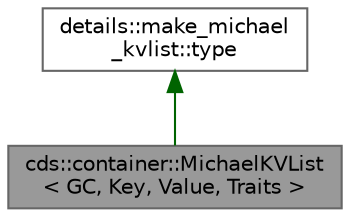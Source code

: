 digraph "cds::container::MichaelKVList&lt; GC, Key, Value, Traits &gt;"
{
 // LATEX_PDF_SIZE
  bgcolor="transparent";
  edge [fontname=Helvetica,fontsize=10,labelfontname=Helvetica,labelfontsize=10];
  node [fontname=Helvetica,fontsize=10,shape=box,height=0.2,width=0.4];
  Node1 [id="Node000001",label="cds::container::MichaelKVList\l\< GC, Key, Value, Traits \>",height=0.2,width=0.4,color="gray40", fillcolor="grey60", style="filled", fontcolor="black",tooltip="Michael's ordered list for key-value pair"];
  Node2 -> Node1 [id="edge1_Node000001_Node000002",dir="back",color="darkgreen",style="solid",tooltip=" "];
  Node2 [id="Node000002",label="details::make_michael\l_kvlist::type",height=0.2,width=0.4,color="gray40", fillcolor="white", style="filled",tooltip=" "];
}
